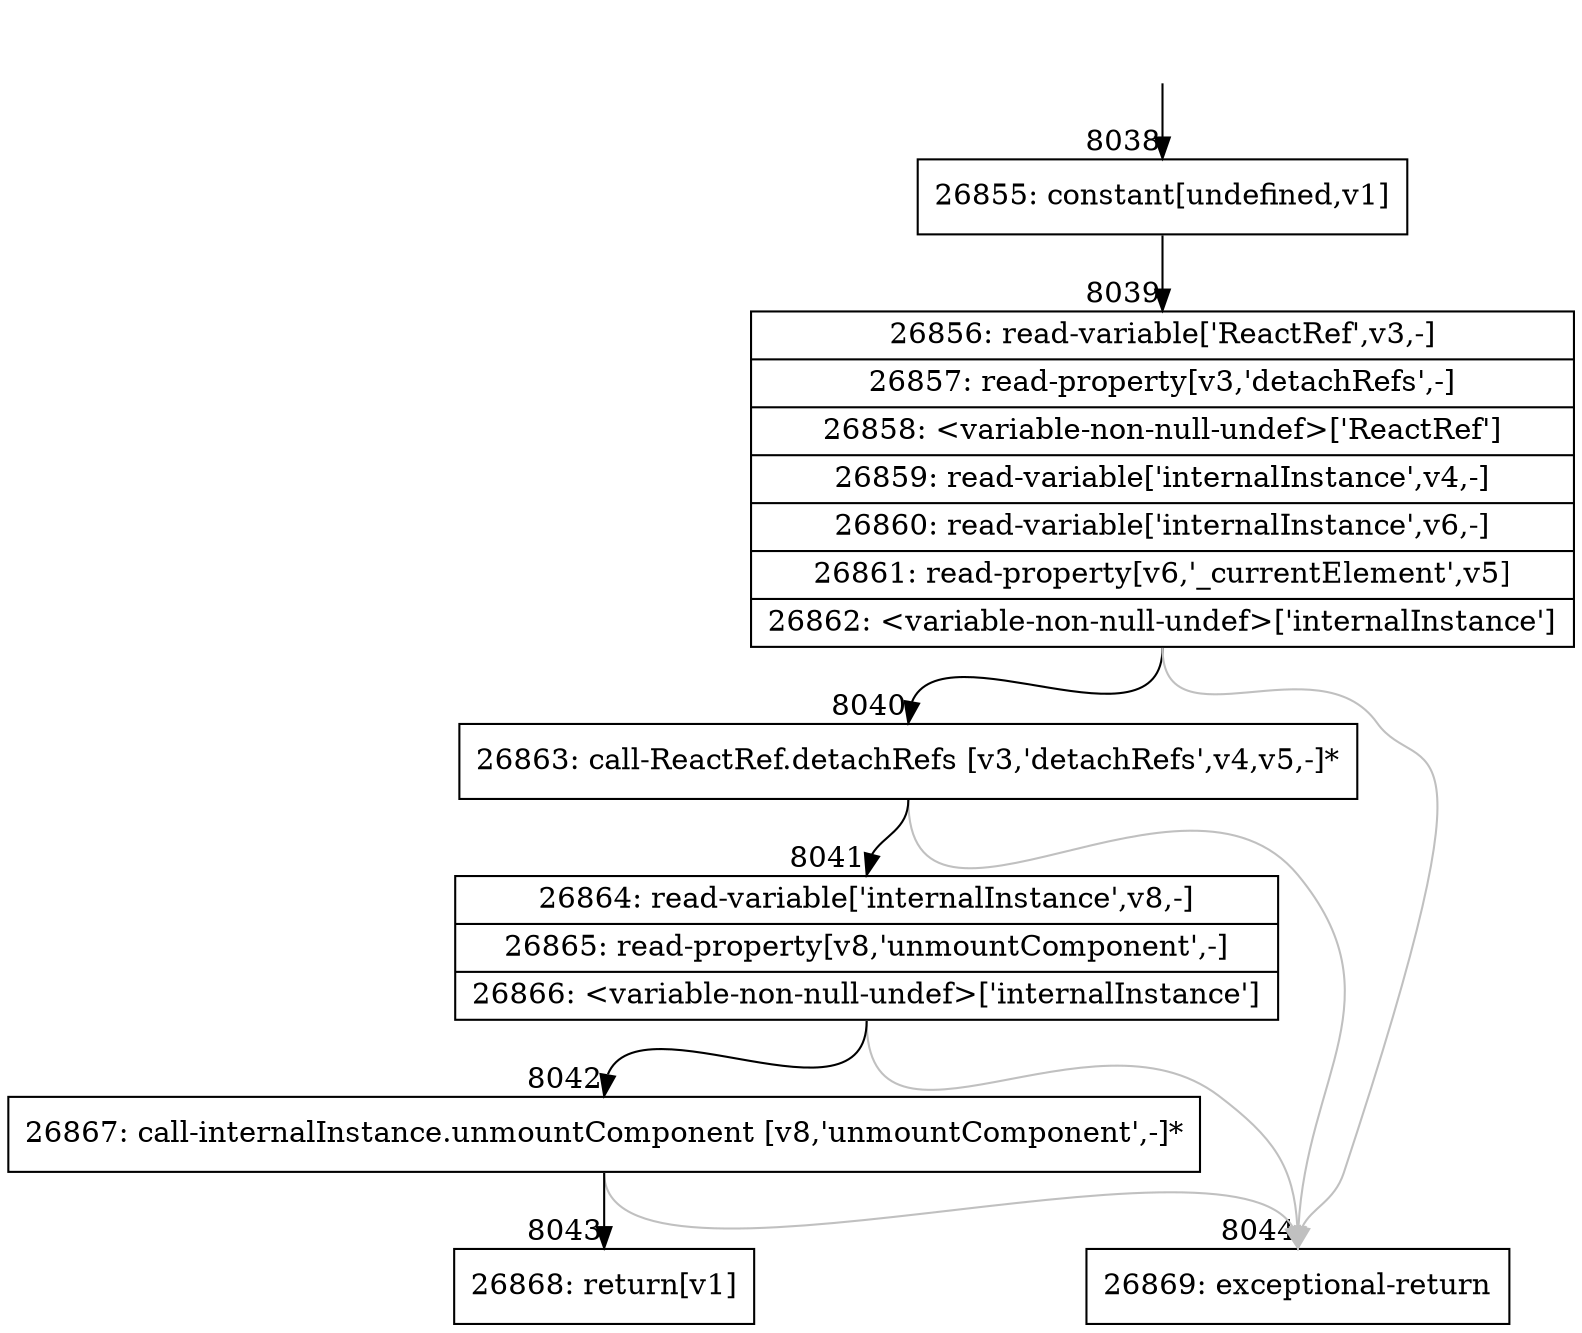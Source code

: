 digraph {
rankdir="TD"
BB_entry583[shape=none,label=""];
BB_entry583 -> BB8038 [tailport=s, headport=n, headlabel="    8038"]
BB8038 [shape=record label="{26855: constant[undefined,v1]}" ] 
BB8038 -> BB8039 [tailport=s, headport=n, headlabel="      8039"]
BB8039 [shape=record label="{26856: read-variable['ReactRef',v3,-]|26857: read-property[v3,'detachRefs',-]|26858: \<variable-non-null-undef\>['ReactRef']|26859: read-variable['internalInstance',v4,-]|26860: read-variable['internalInstance',v6,-]|26861: read-property[v6,'_currentElement',v5]|26862: \<variable-non-null-undef\>['internalInstance']}" ] 
BB8039 -> BB8040 [tailport=s, headport=n, headlabel="      8040"]
BB8039 -> BB8044 [tailport=s, headport=n, color=gray, headlabel="      8044"]
BB8040 [shape=record label="{26863: call-ReactRef.detachRefs [v3,'detachRefs',v4,v5,-]*}" ] 
BB8040 -> BB8041 [tailport=s, headport=n, headlabel="      8041"]
BB8040 -> BB8044 [tailport=s, headport=n, color=gray]
BB8041 [shape=record label="{26864: read-variable['internalInstance',v8,-]|26865: read-property[v8,'unmountComponent',-]|26866: \<variable-non-null-undef\>['internalInstance']}" ] 
BB8041 -> BB8042 [tailport=s, headport=n, headlabel="      8042"]
BB8041 -> BB8044 [tailport=s, headport=n, color=gray]
BB8042 [shape=record label="{26867: call-internalInstance.unmountComponent [v8,'unmountComponent',-]*}" ] 
BB8042 -> BB8043 [tailport=s, headport=n, headlabel="      8043"]
BB8042 -> BB8044 [tailport=s, headport=n, color=gray]
BB8043 [shape=record label="{26868: return[v1]}" ] 
BB8044 [shape=record label="{26869: exceptional-return}" ] 
//#$~ 14110
}
